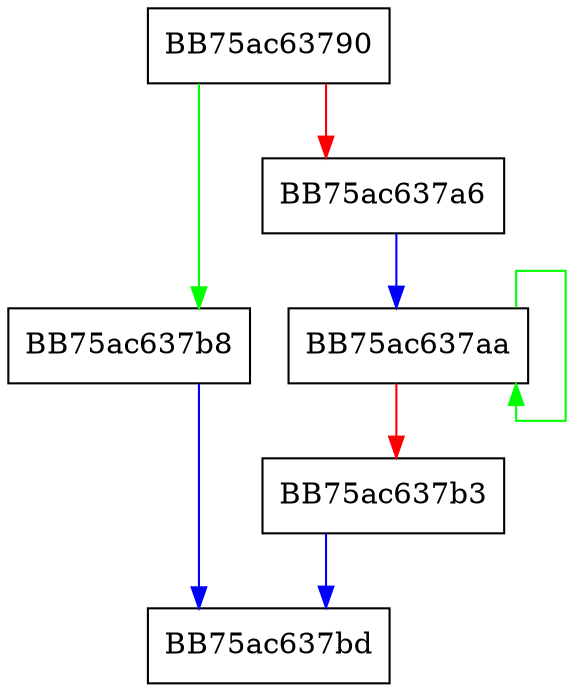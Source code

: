digraph WPP_SF_LLDs {
  node [shape="box"];
  graph [splines=ortho];
  BB75ac63790 -> BB75ac637b8 [color="green"];
  BB75ac63790 -> BB75ac637a6 [color="red"];
  BB75ac637a6 -> BB75ac637aa [color="blue"];
  BB75ac637aa -> BB75ac637aa [color="green"];
  BB75ac637aa -> BB75ac637b3 [color="red"];
  BB75ac637b3 -> BB75ac637bd [color="blue"];
  BB75ac637b8 -> BB75ac637bd [color="blue"];
}